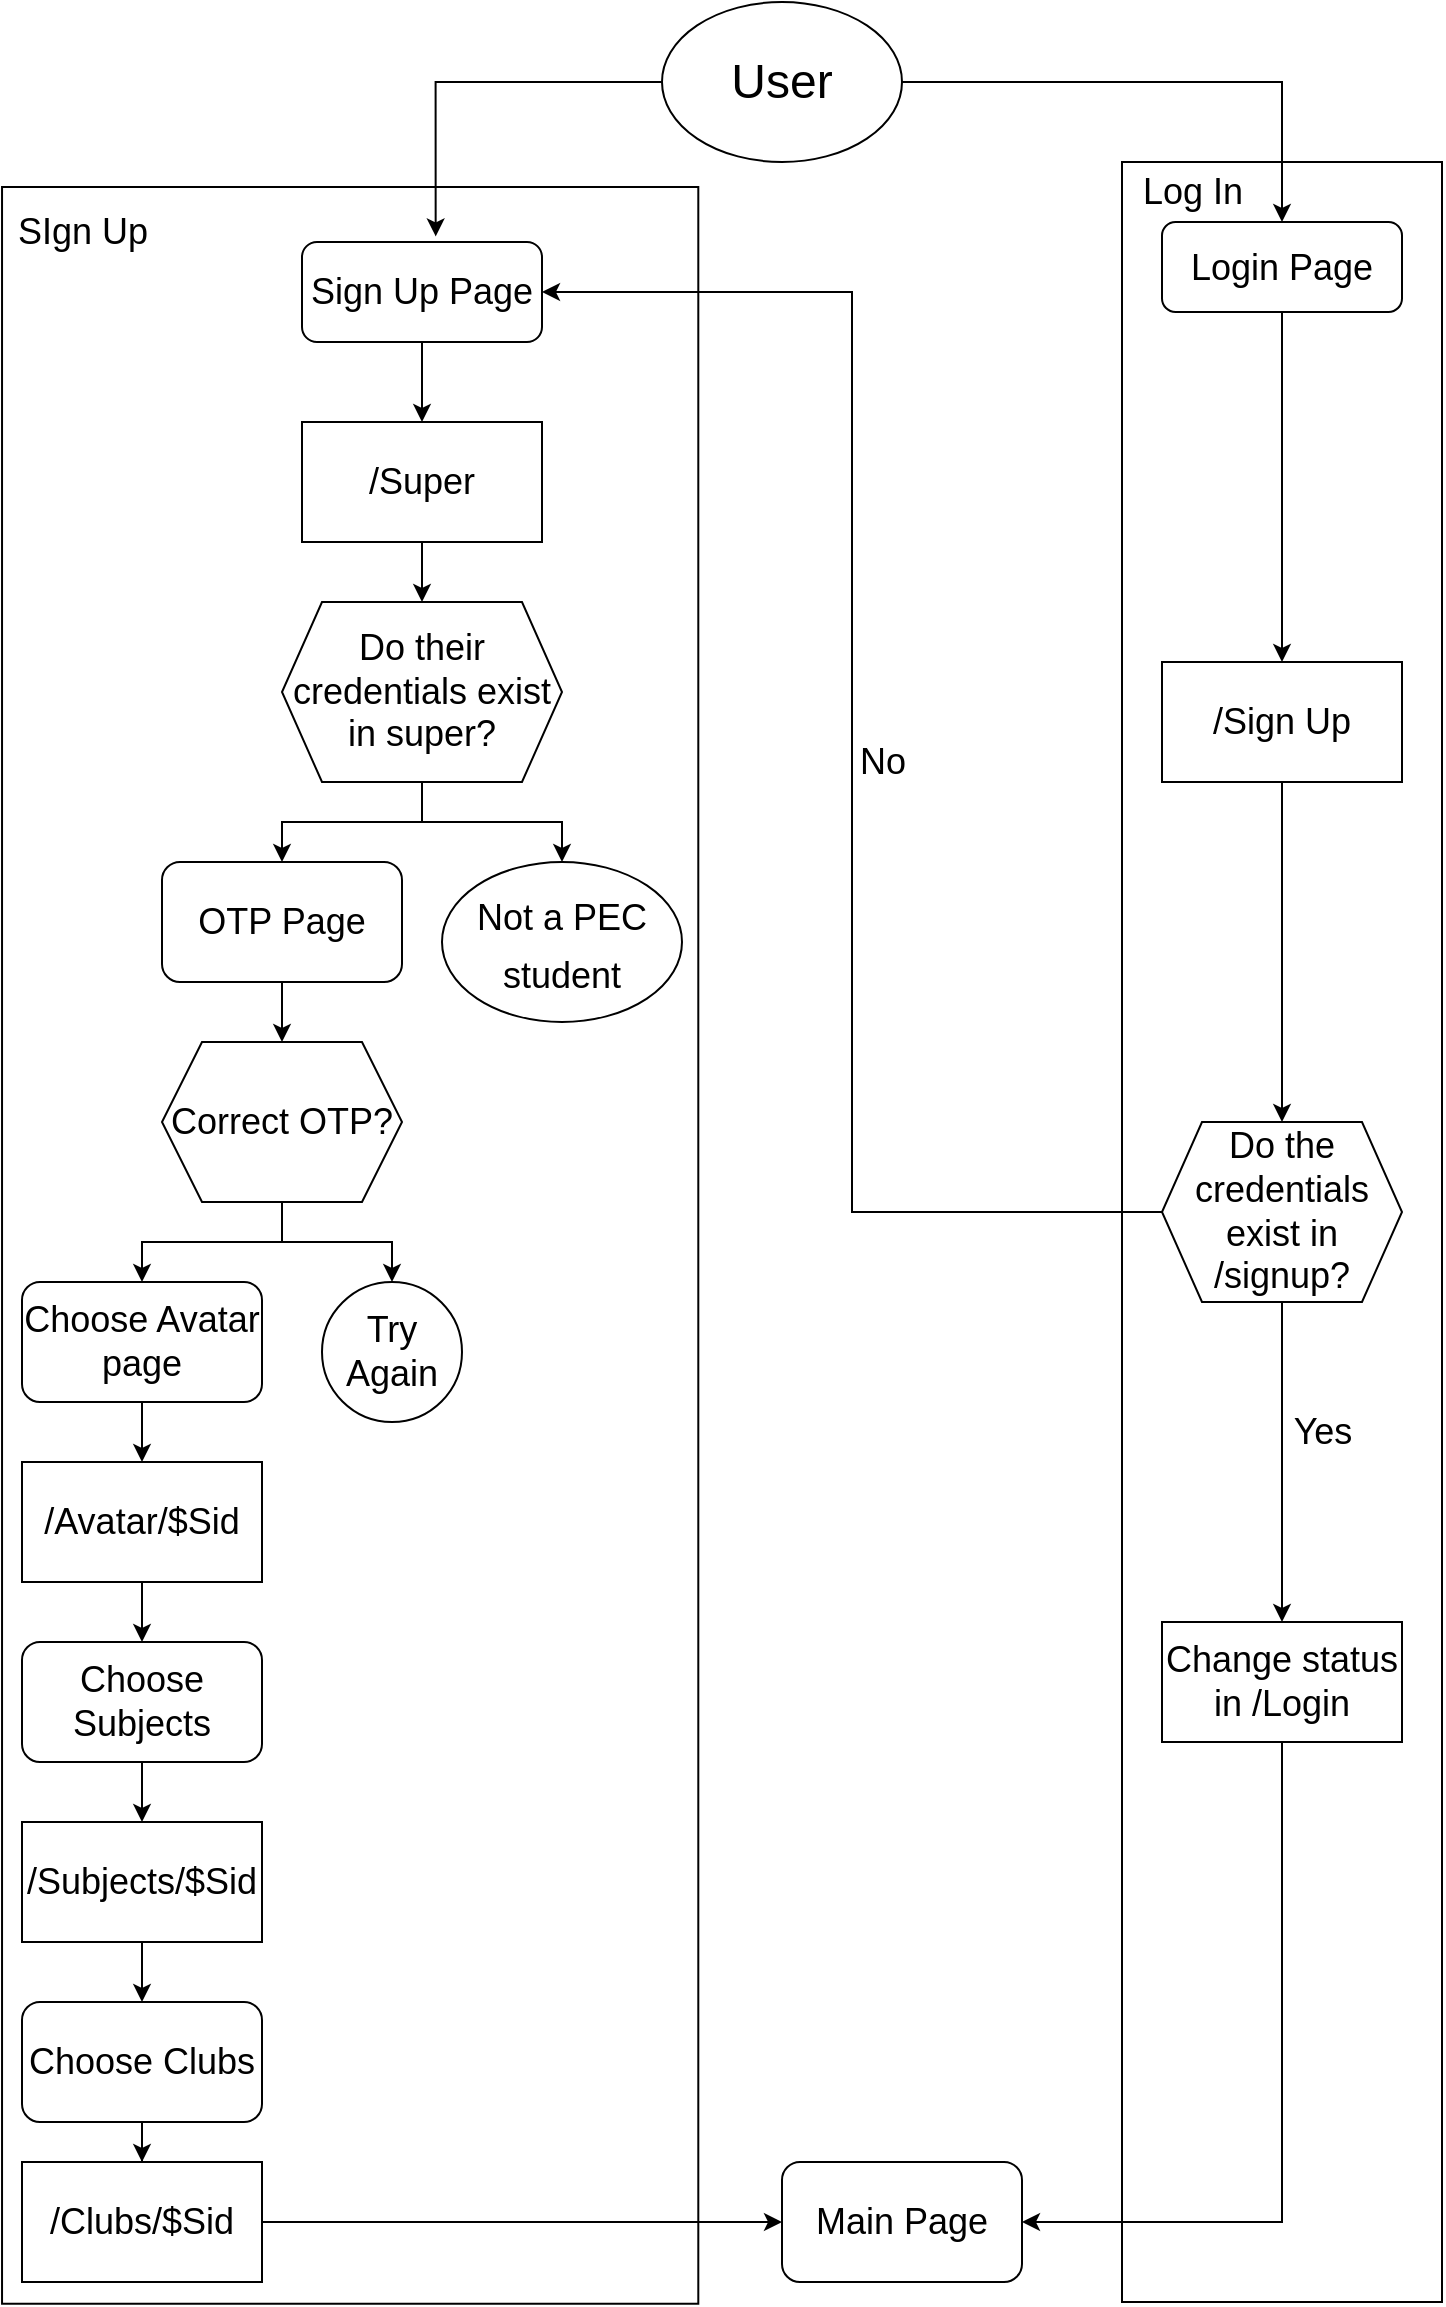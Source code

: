 <mxfile version="17.4.0" type="device"><diagram id="K08gmFcw3r1KEyV9aEm6" name="Page-1"><mxGraphModel dx="1660" dy="708" grid="1" gridSize="10" guides="1" tooltips="1" connect="1" arrows="1" fold="1" page="1" pageScale="1" pageWidth="827" pageHeight="1169" math="0" shadow="0"><root><mxCell id="0"/><mxCell id="1" parent="0"/><mxCell id="qBG0HgRa6UKtCFng2pZ9-81" value="" style="rounded=0;whiteSpace=wrap;html=1;fontSize=18;rotation=-90;" vertex="1" parent="1"><mxGeometry x="205" y="775" width="1070" height="160" as="geometry"/></mxCell><mxCell id="qBG0HgRa6UKtCFng2pZ9-49" value="" style="rounded=0;whiteSpace=wrap;html=1;fontSize=18;rotation=90;" vertex="1" parent="1"><mxGeometry x="-255.1" y="687.62" width="1058.37" height="348.13" as="geometry"/></mxCell><mxCell id="qBG0HgRa6UKtCFng2pZ9-26" style="edgeStyle=orthogonalEdgeStyle;rounded=0;orthogonalLoop=1;jettySize=auto;html=1;entryX=0.5;entryY=0;entryDx=0;entryDy=0;fontSize=24;" edge="1" parent="1" source="qBG0HgRa6UKtCFng2pZ9-16" target="qBG0HgRa6UKtCFng2pZ9-21"><mxGeometry relative="1" as="geometry"/></mxCell><mxCell id="qBG0HgRa6UKtCFng2pZ9-16" value="Sign Up Page" style="rounded=1;whiteSpace=wrap;html=1;fontSize=18;" vertex="1" parent="1"><mxGeometry x="250" y="360" width="120" height="50" as="geometry"/></mxCell><mxCell id="qBG0HgRa6UKtCFng2pZ9-30" style="edgeStyle=orthogonalEdgeStyle;rounded=0;orthogonalLoop=1;jettySize=auto;html=1;fontSize=18;" edge="1" parent="1" source="qBG0HgRa6UKtCFng2pZ9-19" target="qBG0HgRa6UKtCFng2pZ9-28"><mxGeometry relative="1" as="geometry"/></mxCell><mxCell id="qBG0HgRa6UKtCFng2pZ9-33" style="edgeStyle=orthogonalEdgeStyle;rounded=0;orthogonalLoop=1;jettySize=auto;html=1;exitX=0.5;exitY=1;exitDx=0;exitDy=0;fontSize=18;" edge="1" parent="1" source="qBG0HgRa6UKtCFng2pZ9-19" target="qBG0HgRa6UKtCFng2pZ9-32"><mxGeometry relative="1" as="geometry"/></mxCell><mxCell id="qBG0HgRa6UKtCFng2pZ9-19" value="Do their credentials exist in super?" style="shape=hexagon;perimeter=hexagonPerimeter2;whiteSpace=wrap;html=1;fixedSize=1;fontSize=18;" vertex="1" parent="1"><mxGeometry x="240" y="540" width="140" height="90" as="geometry"/></mxCell><mxCell id="qBG0HgRa6UKtCFng2pZ9-27" style="edgeStyle=orthogonalEdgeStyle;rounded=0;orthogonalLoop=1;jettySize=auto;html=1;entryX=0.5;entryY=0;entryDx=0;entryDy=0;fontSize=24;" edge="1" parent="1" source="qBG0HgRa6UKtCFng2pZ9-21" target="qBG0HgRa6UKtCFng2pZ9-19"><mxGeometry relative="1" as="geometry"/></mxCell><mxCell id="qBG0HgRa6UKtCFng2pZ9-21" value="/Super" style="rounded=0;whiteSpace=wrap;html=1;fontSize=18;" vertex="1" parent="1"><mxGeometry x="250" y="450" width="120" height="60" as="geometry"/></mxCell><mxCell id="qBG0HgRa6UKtCFng2pZ9-25" style="edgeStyle=orthogonalEdgeStyle;rounded=0;orthogonalLoop=1;jettySize=auto;html=1;entryX=0.557;entryY=-0.056;entryDx=0;entryDy=0;entryPerimeter=0;fontSize=18;" edge="1" parent="1" source="qBG0HgRa6UKtCFng2pZ9-24" target="qBG0HgRa6UKtCFng2pZ9-16"><mxGeometry relative="1" as="geometry"/></mxCell><mxCell id="qBG0HgRa6UKtCFng2pZ9-53" style="edgeStyle=orthogonalEdgeStyle;rounded=0;orthogonalLoop=1;jettySize=auto;html=1;exitX=1;exitY=0.5;exitDx=0;exitDy=0;fontSize=18;" edge="1" parent="1" source="qBG0HgRa6UKtCFng2pZ9-24" target="qBG0HgRa6UKtCFng2pZ9-51"><mxGeometry relative="1" as="geometry"/></mxCell><mxCell id="qBG0HgRa6UKtCFng2pZ9-24" value="&lt;font style=&quot;font-size: 24px&quot;&gt;User&lt;/font&gt;" style="ellipse;whiteSpace=wrap;html=1;fontSize=18;" vertex="1" parent="1"><mxGeometry x="430" y="240" width="120" height="80" as="geometry"/></mxCell><mxCell id="qBG0HgRa6UKtCFng2pZ9-28" value="&lt;font style=&quot;font-size: 18px&quot;&gt;Not a PEC student&lt;/font&gt;" style="ellipse;whiteSpace=wrap;html=1;fontSize=24;" vertex="1" parent="1"><mxGeometry x="320" y="670" width="120" height="80" as="geometry"/></mxCell><mxCell id="qBG0HgRa6UKtCFng2pZ9-37" style="edgeStyle=orthogonalEdgeStyle;rounded=0;orthogonalLoop=1;jettySize=auto;html=1;exitX=0.5;exitY=1;exitDx=0;exitDy=0;entryX=0.5;entryY=0;entryDx=0;entryDy=0;fontSize=18;" edge="1" parent="1" source="qBG0HgRa6UKtCFng2pZ9-32" target="qBG0HgRa6UKtCFng2pZ9-34"><mxGeometry relative="1" as="geometry"/></mxCell><mxCell id="qBG0HgRa6UKtCFng2pZ9-32" value="OTP Page" style="rounded=1;whiteSpace=wrap;html=1;fontSize=18;" vertex="1" parent="1"><mxGeometry x="180" y="670" width="120" height="60" as="geometry"/></mxCell><mxCell id="qBG0HgRa6UKtCFng2pZ9-36" style="edgeStyle=orthogonalEdgeStyle;rounded=0;orthogonalLoop=1;jettySize=auto;html=1;fontSize=18;" edge="1" parent="1" source="qBG0HgRa6UKtCFng2pZ9-34" target="qBG0HgRa6UKtCFng2pZ9-35"><mxGeometry relative="1" as="geometry"/></mxCell><mxCell id="qBG0HgRa6UKtCFng2pZ9-39" style="edgeStyle=orthogonalEdgeStyle;rounded=0;orthogonalLoop=1;jettySize=auto;html=1;exitX=0.5;exitY=1;exitDx=0;exitDy=0;entryX=0.5;entryY=0;entryDx=0;entryDy=0;fontSize=18;" edge="1" parent="1" source="qBG0HgRa6UKtCFng2pZ9-34" target="qBG0HgRa6UKtCFng2pZ9-38"><mxGeometry relative="1" as="geometry"/></mxCell><mxCell id="qBG0HgRa6UKtCFng2pZ9-34" value="Correct OTP?" style="shape=hexagon;perimeter=hexagonPerimeter2;whiteSpace=wrap;html=1;fixedSize=1;fontSize=18;" vertex="1" parent="1"><mxGeometry x="180" y="760" width="120" height="80" as="geometry"/></mxCell><mxCell id="qBG0HgRa6UKtCFng2pZ9-35" value="Try Again" style="ellipse;whiteSpace=wrap;html=1;aspect=fixed;fontSize=18;" vertex="1" parent="1"><mxGeometry x="260" y="880" width="70" height="70" as="geometry"/></mxCell><mxCell id="qBG0HgRa6UKtCFng2pZ9-58" style="edgeStyle=orthogonalEdgeStyle;rounded=0;orthogonalLoop=1;jettySize=auto;html=1;exitX=0.5;exitY=1;exitDx=0;exitDy=0;entryX=0.5;entryY=0;entryDx=0;entryDy=0;fontSize=18;" edge="1" parent="1" source="qBG0HgRa6UKtCFng2pZ9-38" target="qBG0HgRa6UKtCFng2pZ9-56"><mxGeometry relative="1" as="geometry"/></mxCell><mxCell id="qBG0HgRa6UKtCFng2pZ9-38" value="Choose Avatar page" style="rounded=1;whiteSpace=wrap;html=1;fontSize=18;" vertex="1" parent="1"><mxGeometry x="110" y="880" width="120" height="60" as="geometry"/></mxCell><mxCell id="qBG0HgRa6UKtCFng2pZ9-62" style="edgeStyle=orthogonalEdgeStyle;rounded=0;orthogonalLoop=1;jettySize=auto;html=1;entryX=0.5;entryY=0;entryDx=0;entryDy=0;fontSize=18;" edge="1" parent="1" source="qBG0HgRa6UKtCFng2pZ9-40" target="qBG0HgRa6UKtCFng2pZ9-60"><mxGeometry relative="1" as="geometry"/></mxCell><mxCell id="qBG0HgRa6UKtCFng2pZ9-40" value="Choose Subjects" style="rounded=1;whiteSpace=wrap;html=1;fontSize=18;" vertex="1" parent="1"><mxGeometry x="110" y="1060" width="120" height="60" as="geometry"/></mxCell><mxCell id="qBG0HgRa6UKtCFng2pZ9-66" value="" style="edgeStyle=orthogonalEdgeStyle;rounded=0;orthogonalLoop=1;jettySize=auto;html=1;fontSize=18;" edge="1" parent="1" source="qBG0HgRa6UKtCFng2pZ9-43" target="qBG0HgRa6UKtCFng2pZ9-65"><mxGeometry relative="1" as="geometry"/></mxCell><mxCell id="qBG0HgRa6UKtCFng2pZ9-43" value="Choose Clubs" style="rounded=1;whiteSpace=wrap;html=1;fontSize=18;" vertex="1" parent="1"><mxGeometry x="110" y="1240" width="120" height="60" as="geometry"/></mxCell><mxCell id="qBG0HgRa6UKtCFng2pZ9-47" value="Main Page" style="rounded=1;whiteSpace=wrap;html=1;fontSize=18;" vertex="1" parent="1"><mxGeometry x="490" y="1320" width="120" height="60" as="geometry"/></mxCell><mxCell id="qBG0HgRa6UKtCFng2pZ9-50" value="SIgn Up" style="text;html=1;align=center;verticalAlign=middle;resizable=0;points=[];autosize=1;strokeColor=none;fillColor=none;fontSize=18;" vertex="1" parent="1"><mxGeometry x="100" y="340" width="80" height="30" as="geometry"/></mxCell><mxCell id="qBG0HgRa6UKtCFng2pZ9-69" style="edgeStyle=orthogonalEdgeStyle;rounded=0;orthogonalLoop=1;jettySize=auto;html=1;entryX=0.5;entryY=0;entryDx=0;entryDy=0;fontSize=18;" edge="1" parent="1" source="qBG0HgRa6UKtCFng2pZ9-51" target="qBG0HgRa6UKtCFng2pZ9-54"><mxGeometry relative="1" as="geometry"/></mxCell><mxCell id="qBG0HgRa6UKtCFng2pZ9-51" value="Login Page" style="rounded=1;whiteSpace=wrap;html=1;fontSize=18;" vertex="1" parent="1"><mxGeometry x="680" y="350" width="120" height="45" as="geometry"/></mxCell><mxCell id="qBG0HgRa6UKtCFng2pZ9-71" style="edgeStyle=orthogonalEdgeStyle;rounded=0;orthogonalLoop=1;jettySize=auto;html=1;entryX=0.5;entryY=0;entryDx=0;entryDy=0;fontSize=18;" edge="1" parent="1" source="qBG0HgRa6UKtCFng2pZ9-54" target="qBG0HgRa6UKtCFng2pZ9-70"><mxGeometry relative="1" as="geometry"/></mxCell><mxCell id="qBG0HgRa6UKtCFng2pZ9-54" value="/Sign Up" style="rounded=0;whiteSpace=wrap;html=1;fontSize=18;" vertex="1" parent="1"><mxGeometry x="680" y="570" width="120" height="60" as="geometry"/></mxCell><mxCell id="qBG0HgRa6UKtCFng2pZ9-59" style="edgeStyle=orthogonalEdgeStyle;rounded=0;orthogonalLoop=1;jettySize=auto;html=1;exitX=0.5;exitY=1;exitDx=0;exitDy=0;entryX=0.5;entryY=0;entryDx=0;entryDy=0;fontSize=18;" edge="1" parent="1" source="qBG0HgRa6UKtCFng2pZ9-56" target="qBG0HgRa6UKtCFng2pZ9-40"><mxGeometry relative="1" as="geometry"/></mxCell><mxCell id="qBG0HgRa6UKtCFng2pZ9-56" value="/Avatar/$Sid" style="rounded=0;whiteSpace=wrap;html=1;fontSize=18;" vertex="1" parent="1"><mxGeometry x="110" y="970" width="120" height="60" as="geometry"/></mxCell><mxCell id="qBG0HgRa6UKtCFng2pZ9-64" value="" style="edgeStyle=orthogonalEdgeStyle;rounded=0;orthogonalLoop=1;jettySize=auto;html=1;fontSize=18;" edge="1" parent="1" source="qBG0HgRa6UKtCFng2pZ9-60" target="qBG0HgRa6UKtCFng2pZ9-43"><mxGeometry relative="1" as="geometry"/></mxCell><mxCell id="qBG0HgRa6UKtCFng2pZ9-60" value="/Subjects/$Sid" style="rounded=0;whiteSpace=wrap;html=1;fontSize=18;" vertex="1" parent="1"><mxGeometry x="110" y="1150" width="120" height="60" as="geometry"/></mxCell><mxCell id="qBG0HgRa6UKtCFng2pZ9-68" style="edgeStyle=orthogonalEdgeStyle;rounded=0;orthogonalLoop=1;jettySize=auto;html=1;entryX=0;entryY=0.5;entryDx=0;entryDy=0;fontSize=18;" edge="1" parent="1" source="qBG0HgRa6UKtCFng2pZ9-65" target="qBG0HgRa6UKtCFng2pZ9-47"><mxGeometry relative="1" as="geometry"/></mxCell><mxCell id="qBG0HgRa6UKtCFng2pZ9-65" value="/Clubs/$Sid" style="rounded=0;whiteSpace=wrap;html=1;fontSize=18;" vertex="1" parent="1"><mxGeometry x="110" y="1320" width="120" height="60" as="geometry"/></mxCell><mxCell id="qBG0HgRa6UKtCFng2pZ9-74" style="edgeStyle=orthogonalEdgeStyle;rounded=0;orthogonalLoop=1;jettySize=auto;html=1;exitX=0.5;exitY=1;exitDx=0;exitDy=0;entryX=0.5;entryY=0;entryDx=0;entryDy=0;fontSize=18;" edge="1" parent="1" source="qBG0HgRa6UKtCFng2pZ9-70" target="qBG0HgRa6UKtCFng2pZ9-73"><mxGeometry relative="1" as="geometry"/></mxCell><mxCell id="qBG0HgRa6UKtCFng2pZ9-78" style="edgeStyle=orthogonalEdgeStyle;rounded=0;orthogonalLoop=1;jettySize=auto;html=1;entryX=1;entryY=0.5;entryDx=0;entryDy=0;fontSize=18;" edge="1" parent="1" source="qBG0HgRa6UKtCFng2pZ9-70" target="qBG0HgRa6UKtCFng2pZ9-16"><mxGeometry relative="1" as="geometry"/></mxCell><mxCell id="qBG0HgRa6UKtCFng2pZ9-70" value="Do the credentials exist in /signup?" style="shape=hexagon;perimeter=hexagonPerimeter2;whiteSpace=wrap;html=1;fixedSize=1;fontSize=18;" vertex="1" parent="1"><mxGeometry x="680" y="800" width="120" height="90" as="geometry"/></mxCell><mxCell id="qBG0HgRa6UKtCFng2pZ9-76" style="edgeStyle=orthogonalEdgeStyle;rounded=0;orthogonalLoop=1;jettySize=auto;html=1;entryX=1;entryY=0.5;entryDx=0;entryDy=0;fontSize=18;" edge="1" parent="1" source="qBG0HgRa6UKtCFng2pZ9-73" target="qBG0HgRa6UKtCFng2pZ9-47"><mxGeometry relative="1" as="geometry"><mxPoint x="650" y="1350" as="targetPoint"/><Array as="points"><mxPoint x="740" y="1350"/></Array></mxGeometry></mxCell><mxCell id="qBG0HgRa6UKtCFng2pZ9-73" value="Change status in /Login" style="rounded=0;whiteSpace=wrap;html=1;fontSize=18;" vertex="1" parent="1"><mxGeometry x="680" y="1050" width="120" height="60" as="geometry"/></mxCell><mxCell id="qBG0HgRa6UKtCFng2pZ9-79" value="Yes" style="text;html=1;align=center;verticalAlign=middle;resizable=0;points=[];autosize=1;strokeColor=none;fillColor=none;fontSize=18;" vertex="1" parent="1"><mxGeometry x="740" y="940" width="40" height="30" as="geometry"/></mxCell><mxCell id="qBG0HgRa6UKtCFng2pZ9-80" value="No" style="text;html=1;align=center;verticalAlign=middle;resizable=0;points=[];autosize=1;strokeColor=none;fillColor=none;fontSize=18;" vertex="1" parent="1"><mxGeometry x="520" y="605" width="40" height="30" as="geometry"/></mxCell><mxCell id="qBG0HgRa6UKtCFng2pZ9-82" value="Log In" style="text;html=1;align=center;verticalAlign=middle;resizable=0;points=[];autosize=1;strokeColor=none;fillColor=none;fontSize=18;" vertex="1" parent="1"><mxGeometry x="660" y="320" width="70" height="30" as="geometry"/></mxCell></root></mxGraphModel></diagram></mxfile>